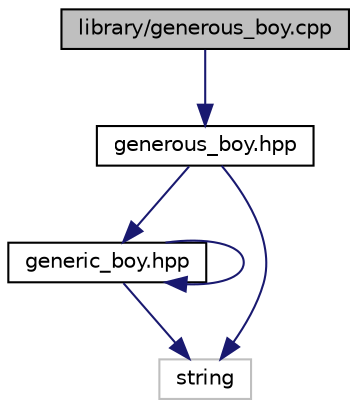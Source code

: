 digraph "library/generous_boy.cpp"
{
  edge [fontname="Helvetica",fontsize="10",labelfontname="Helvetica",labelfontsize="10"];
  node [fontname="Helvetica",fontsize="10",shape=record];
  Node0 [label="library/generous_boy.cpp",height=0.2,width=0.4,color="black", fillcolor="grey75", style="filled", fontcolor="black"];
  Node0 -> Node1 [color="midnightblue",fontsize="10",style="solid",fontname="Helvetica"];
  Node1 [label="generous_boy.hpp",height=0.2,width=0.4,color="black", fillcolor="white", style="filled",URL="$generous__boy_8hpp.html"];
  Node1 -> Node2 [color="midnightblue",fontsize="10",style="solid",fontname="Helvetica"];
  Node2 [label="generic_boy.hpp",height=0.2,width=0.4,color="black", fillcolor="white", style="filled",URL="$generic__boy_8hpp.html"];
  Node2 -> Node2 [color="midnightblue",fontsize="10",style="solid",fontname="Helvetica"];
  Node2 -> Node3 [color="midnightblue",fontsize="10",style="solid",fontname="Helvetica"];
  Node3 [label="string",height=0.2,width=0.4,color="grey75", fillcolor="white", style="filled"];
  Node1 -> Node3 [color="midnightblue",fontsize="10",style="solid",fontname="Helvetica"];
}
